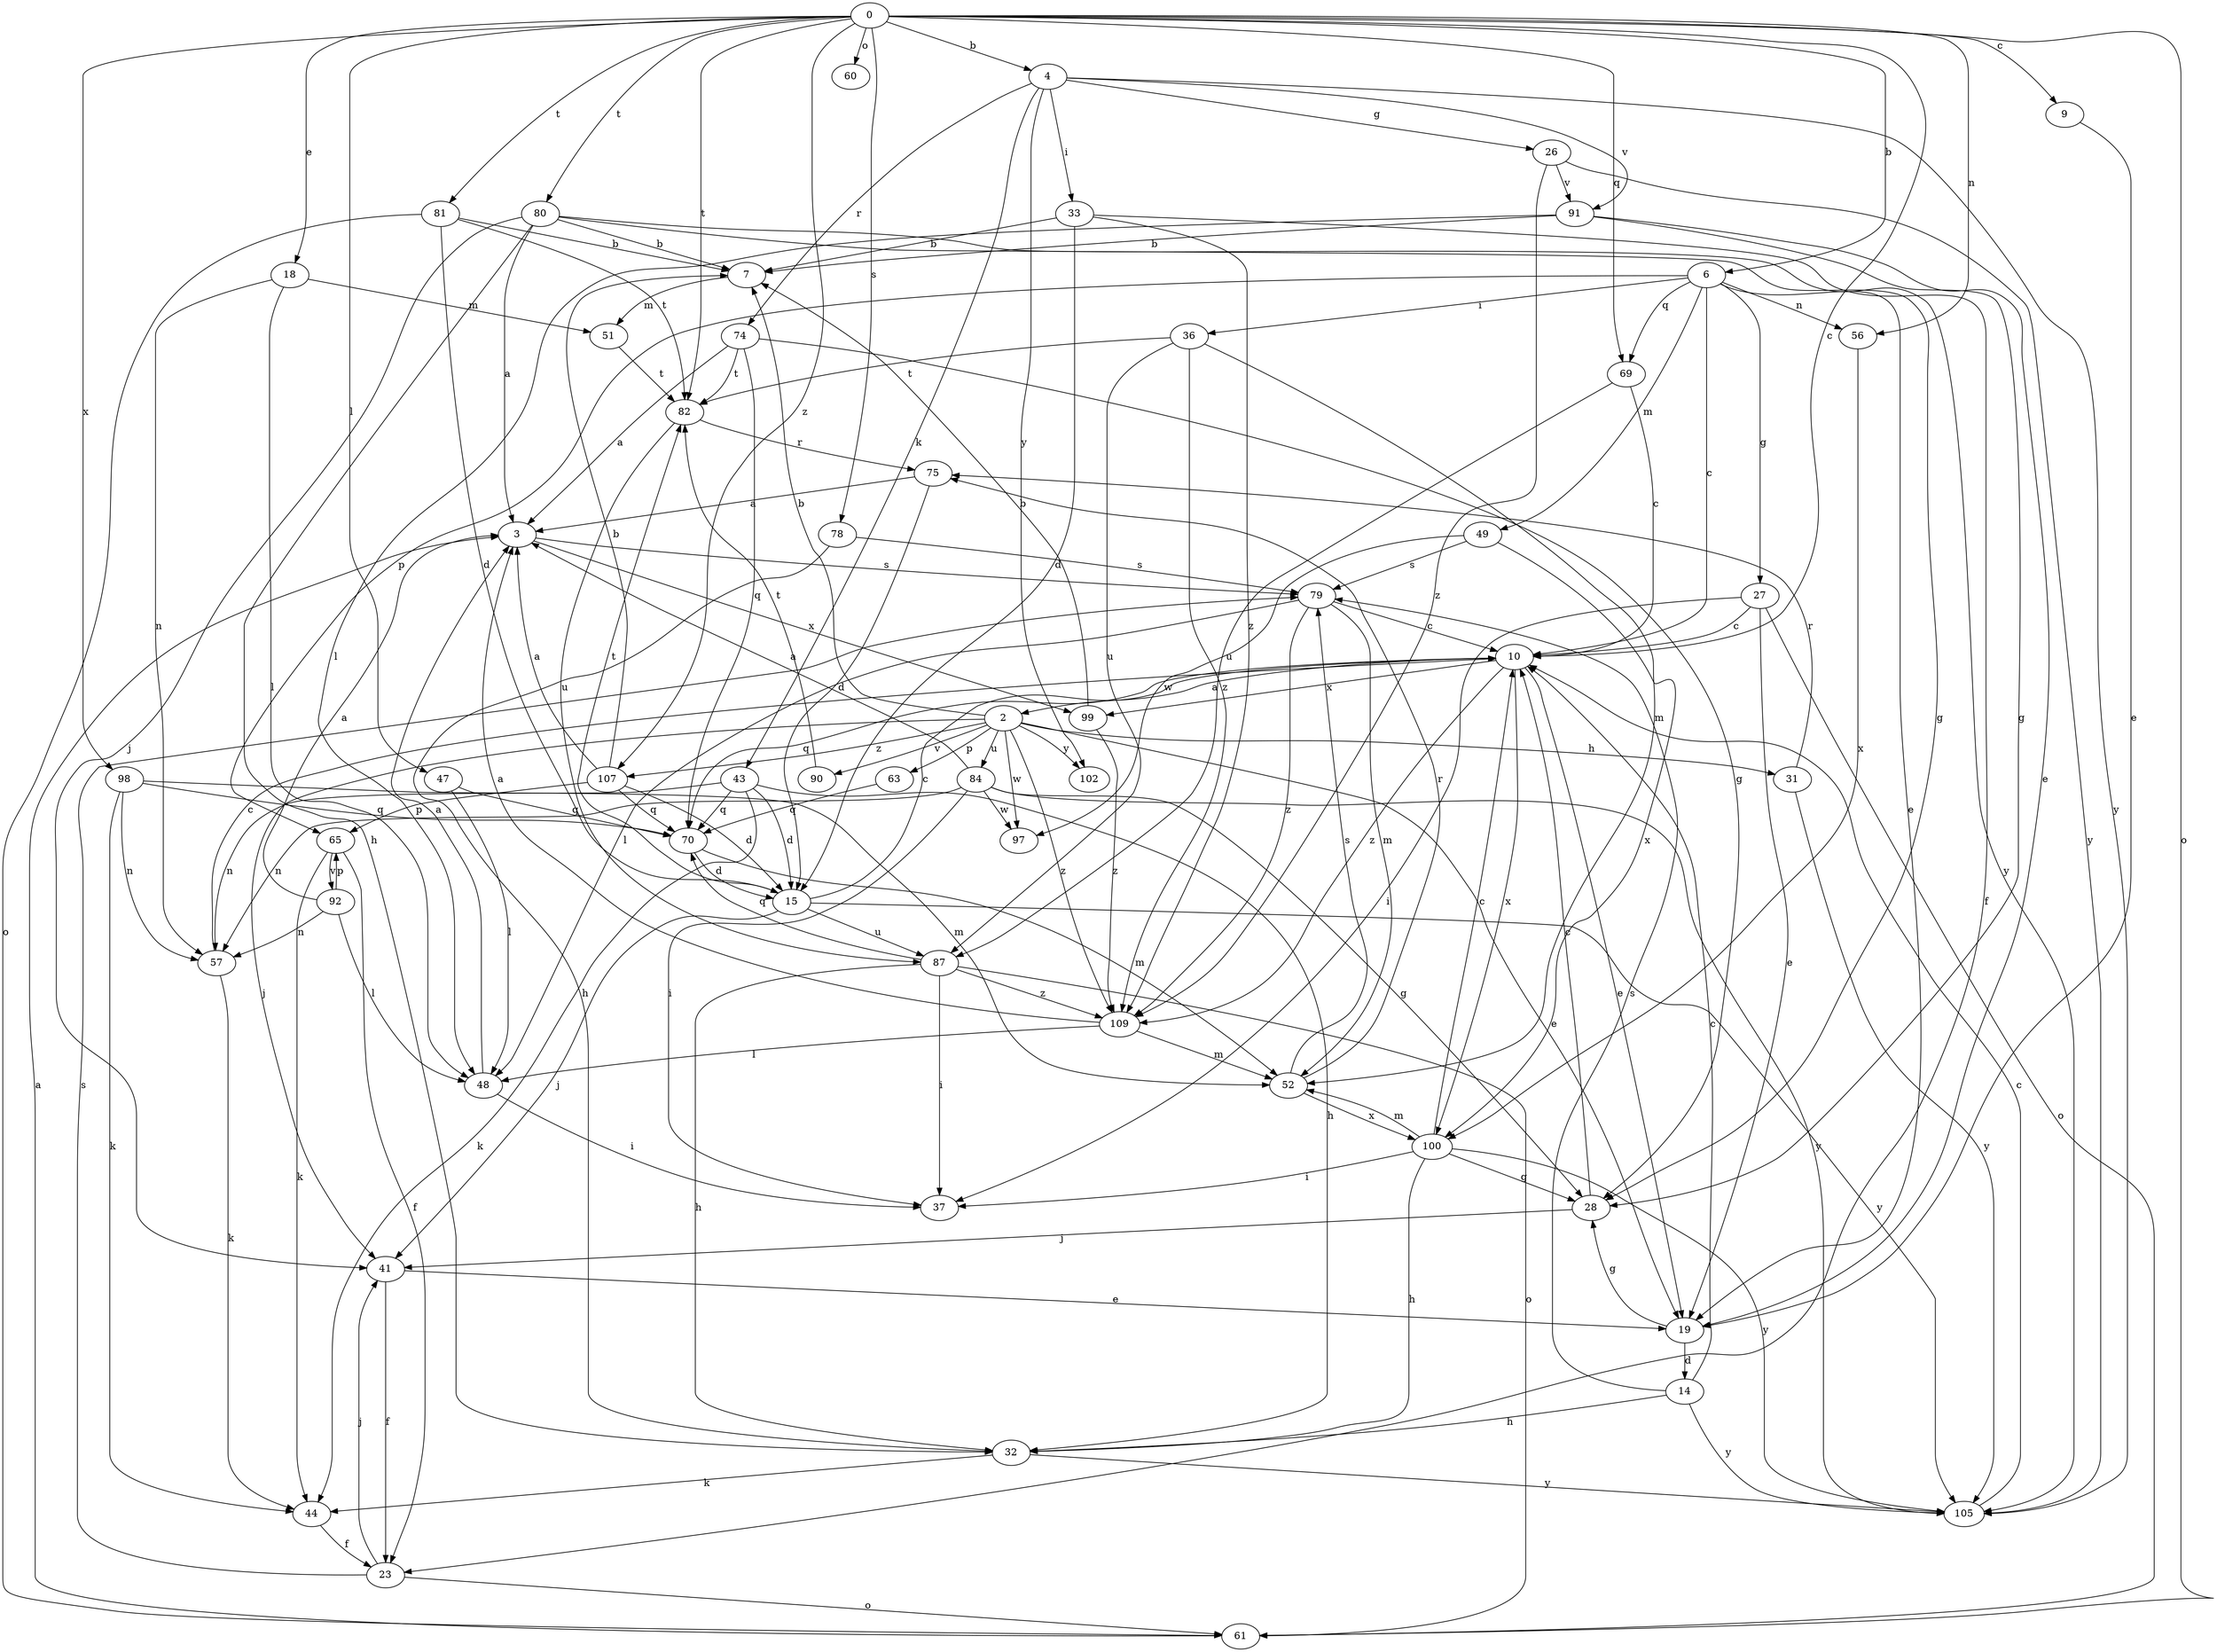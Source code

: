 strict digraph  {
0;
2;
3;
4;
6;
7;
9;
10;
14;
15;
18;
19;
23;
26;
27;
28;
31;
32;
33;
36;
37;
41;
43;
44;
47;
48;
49;
51;
52;
56;
57;
60;
61;
63;
65;
69;
70;
74;
75;
78;
79;
80;
81;
82;
84;
87;
90;
91;
92;
97;
98;
99;
100;
102;
105;
107;
109;
0 -> 4  [label=b];
0 -> 6  [label=b];
0 -> 9  [label=c];
0 -> 10  [label=c];
0 -> 18  [label=e];
0 -> 47  [label=l];
0 -> 56  [label=n];
0 -> 60  [label=o];
0 -> 61  [label=o];
0 -> 69  [label=q];
0 -> 78  [label=s];
0 -> 80  [label=t];
0 -> 81  [label=t];
0 -> 82  [label=t];
0 -> 98  [label=x];
0 -> 107  [label=z];
2 -> 7  [label=b];
2 -> 19  [label=e];
2 -> 31  [label=h];
2 -> 41  [label=j];
2 -> 63  [label=p];
2 -> 84  [label=u];
2 -> 90  [label=v];
2 -> 97  [label=w];
2 -> 102  [label=y];
2 -> 107  [label=z];
2 -> 109  [label=z];
3 -> 79  [label=s];
3 -> 99  [label=x];
4 -> 26  [label=g];
4 -> 33  [label=i];
4 -> 43  [label=k];
4 -> 74  [label=r];
4 -> 91  [label=v];
4 -> 102  [label=y];
4 -> 105  [label=y];
6 -> 10  [label=c];
6 -> 19  [label=e];
6 -> 27  [label=g];
6 -> 36  [label=i];
6 -> 49  [label=m];
6 -> 56  [label=n];
6 -> 65  [label=p];
6 -> 69  [label=q];
7 -> 51  [label=m];
9 -> 19  [label=e];
10 -> 2  [label=a];
10 -> 19  [label=e];
10 -> 70  [label=q];
10 -> 99  [label=x];
10 -> 100  [label=x];
10 -> 109  [label=z];
14 -> 10  [label=c];
14 -> 32  [label=h];
14 -> 79  [label=s];
14 -> 105  [label=y];
15 -> 10  [label=c];
15 -> 41  [label=j];
15 -> 82  [label=t];
15 -> 87  [label=u];
15 -> 105  [label=y];
18 -> 48  [label=l];
18 -> 51  [label=m];
18 -> 57  [label=n];
19 -> 14  [label=d];
19 -> 28  [label=g];
23 -> 41  [label=j];
23 -> 61  [label=o];
23 -> 79  [label=s];
26 -> 91  [label=v];
26 -> 105  [label=y];
26 -> 109  [label=z];
27 -> 10  [label=c];
27 -> 19  [label=e];
27 -> 37  [label=i];
27 -> 61  [label=o];
28 -> 10  [label=c];
28 -> 41  [label=j];
31 -> 75  [label=r];
31 -> 105  [label=y];
32 -> 44  [label=k];
32 -> 105  [label=y];
33 -> 7  [label=b];
33 -> 15  [label=d];
33 -> 23  [label=f];
33 -> 109  [label=z];
36 -> 52  [label=m];
36 -> 82  [label=t];
36 -> 87  [label=u];
36 -> 109  [label=z];
41 -> 19  [label=e];
41 -> 23  [label=f];
43 -> 15  [label=d];
43 -> 32  [label=h];
43 -> 44  [label=k];
43 -> 57  [label=n];
43 -> 70  [label=q];
44 -> 23  [label=f];
47 -> 48  [label=l];
47 -> 70  [label=q];
48 -> 3  [label=a];
48 -> 37  [label=i];
49 -> 79  [label=s];
49 -> 97  [label=w];
49 -> 100  [label=x];
51 -> 82  [label=t];
52 -> 75  [label=r];
52 -> 79  [label=s];
52 -> 100  [label=x];
56 -> 100  [label=x];
57 -> 10  [label=c];
57 -> 44  [label=k];
61 -> 3  [label=a];
63 -> 70  [label=q];
65 -> 23  [label=f];
65 -> 44  [label=k];
65 -> 92  [label=v];
69 -> 10  [label=c];
69 -> 87  [label=u];
70 -> 15  [label=d];
70 -> 52  [label=m];
74 -> 3  [label=a];
74 -> 28  [label=g];
74 -> 70  [label=q];
74 -> 82  [label=t];
75 -> 3  [label=a];
75 -> 15  [label=d];
78 -> 32  [label=h];
78 -> 79  [label=s];
79 -> 10  [label=c];
79 -> 48  [label=l];
79 -> 52  [label=m];
79 -> 109  [label=z];
80 -> 3  [label=a];
80 -> 7  [label=b];
80 -> 28  [label=g];
80 -> 32  [label=h];
80 -> 41  [label=j];
80 -> 105  [label=y];
81 -> 7  [label=b];
81 -> 15  [label=d];
81 -> 61  [label=o];
81 -> 82  [label=t];
82 -> 75  [label=r];
82 -> 87  [label=u];
84 -> 3  [label=a];
84 -> 28  [label=g];
84 -> 37  [label=i];
84 -> 57  [label=n];
84 -> 97  [label=w];
84 -> 105  [label=y];
87 -> 32  [label=h];
87 -> 37  [label=i];
87 -> 61  [label=o];
87 -> 70  [label=q];
87 -> 109  [label=z];
90 -> 82  [label=t];
91 -> 7  [label=b];
91 -> 19  [label=e];
91 -> 28  [label=g];
91 -> 48  [label=l];
92 -> 3  [label=a];
92 -> 48  [label=l];
92 -> 57  [label=n];
92 -> 65  [label=p];
98 -> 44  [label=k];
98 -> 52  [label=m];
98 -> 57  [label=n];
98 -> 70  [label=q];
99 -> 7  [label=b];
99 -> 109  [label=z];
100 -> 10  [label=c];
100 -> 28  [label=g];
100 -> 32  [label=h];
100 -> 37  [label=i];
100 -> 52  [label=m];
100 -> 105  [label=y];
105 -> 10  [label=c];
107 -> 3  [label=a];
107 -> 7  [label=b];
107 -> 15  [label=d];
107 -> 65  [label=p];
107 -> 70  [label=q];
109 -> 3  [label=a];
109 -> 48  [label=l];
109 -> 52  [label=m];
}
